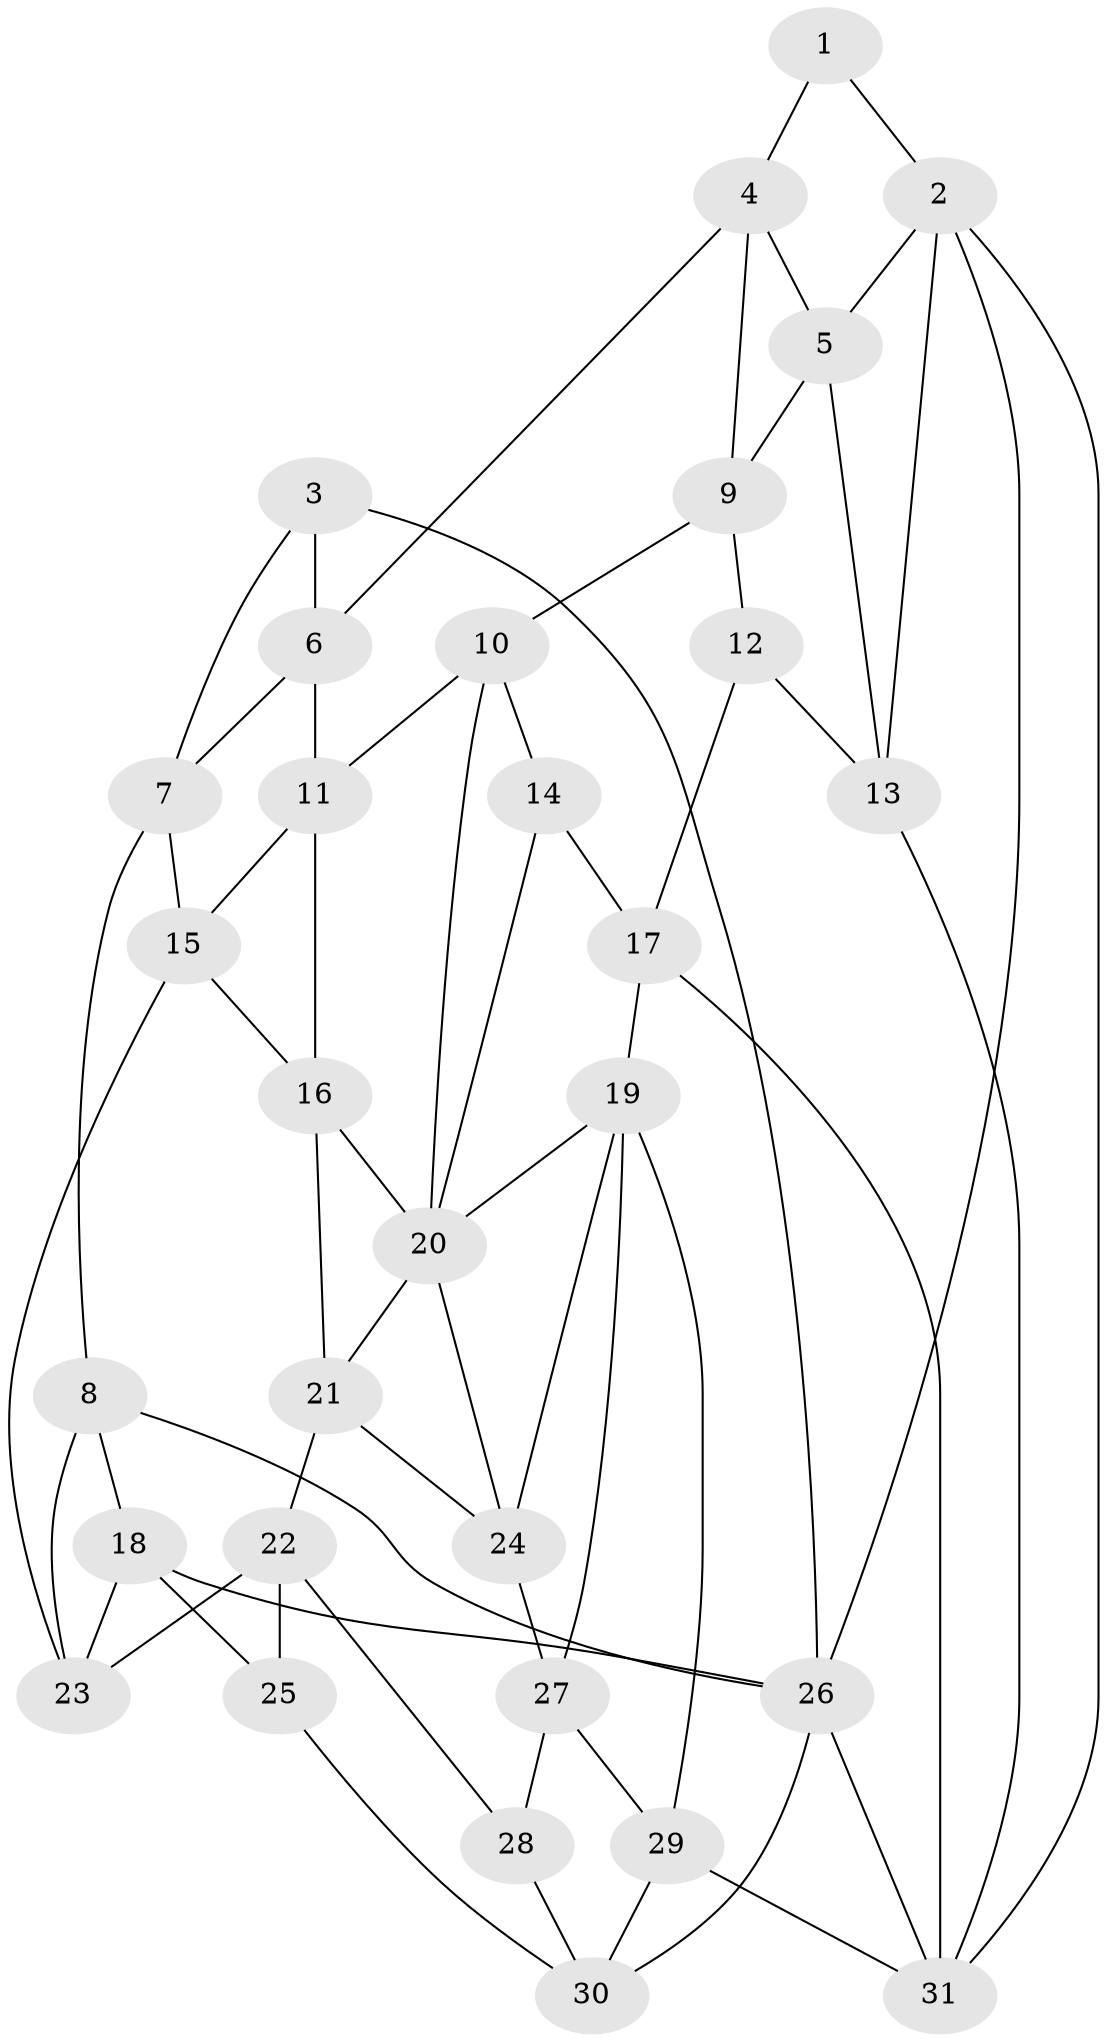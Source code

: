 // original degree distribution, {3: 0.03225806451612903, 4: 0.1774193548387097, 6: 0.14516129032258066, 5: 0.6451612903225806}
// Generated by graph-tools (version 1.1) at 2025/51/03/09/25 03:51:06]
// undirected, 31 vertices, 62 edges
graph export_dot {
graph [start="1"]
  node [color=gray90,style=filled];
  1;
  2;
  3;
  4;
  5;
  6;
  7;
  8;
  9;
  10;
  11;
  12;
  13;
  14;
  15;
  16;
  17;
  18;
  19;
  20;
  21;
  22;
  23;
  24;
  25;
  26;
  27;
  28;
  29;
  30;
  31;
  1 -- 2 [weight=1.0];
  1 -- 4 [weight=1.0];
  2 -- 5 [weight=1.0];
  2 -- 13 [weight=1.0];
  2 -- 26 [weight=1.0];
  2 -- 31 [weight=1.0];
  3 -- 6 [weight=1.0];
  3 -- 7 [weight=1.0];
  3 -- 26 [weight=1.0];
  4 -- 5 [weight=1.0];
  4 -- 6 [weight=1.0];
  4 -- 9 [weight=1.0];
  5 -- 9 [weight=1.0];
  5 -- 13 [weight=1.0];
  6 -- 7 [weight=1.0];
  6 -- 11 [weight=1.0];
  7 -- 8 [weight=1.0];
  7 -- 15 [weight=1.0];
  8 -- 18 [weight=1.0];
  8 -- 23 [weight=1.0];
  8 -- 26 [weight=1.0];
  9 -- 10 [weight=1.0];
  9 -- 12 [weight=1.0];
  10 -- 11 [weight=1.0];
  10 -- 14 [weight=1.0];
  10 -- 20 [weight=1.0];
  11 -- 15 [weight=1.0];
  11 -- 16 [weight=1.0];
  12 -- 13 [weight=1.0];
  12 -- 17 [weight=1.0];
  13 -- 31 [weight=1.0];
  14 -- 17 [weight=1.0];
  14 -- 20 [weight=1.0];
  15 -- 16 [weight=1.0];
  15 -- 23 [weight=1.0];
  16 -- 20 [weight=1.0];
  16 -- 21 [weight=1.0];
  17 -- 19 [weight=1.0];
  17 -- 31 [weight=1.0];
  18 -- 23 [weight=1.0];
  18 -- 25 [weight=1.0];
  18 -- 26 [weight=1.0];
  19 -- 20 [weight=1.0];
  19 -- 24 [weight=1.0];
  19 -- 27 [weight=1.0];
  19 -- 29 [weight=1.0];
  20 -- 21 [weight=1.0];
  20 -- 24 [weight=1.0];
  21 -- 22 [weight=1.0];
  21 -- 24 [weight=1.0];
  22 -- 23 [weight=1.0];
  22 -- 25 [weight=1.0];
  22 -- 28 [weight=1.0];
  24 -- 27 [weight=1.0];
  25 -- 30 [weight=1.0];
  26 -- 30 [weight=1.0];
  26 -- 31 [weight=1.0];
  27 -- 28 [weight=1.0];
  27 -- 29 [weight=1.0];
  28 -- 30 [weight=1.0];
  29 -- 30 [weight=1.0];
  29 -- 31 [weight=1.0];
}
